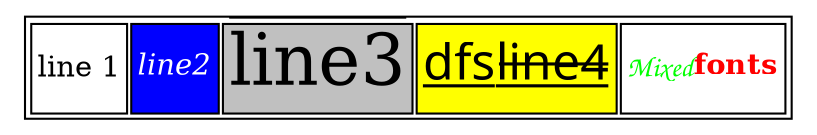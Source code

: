 digraph structs {
    node [shape=plaintext];

    struct1 [label=<<TABLE>
			<TR>
        <TD>line 1</TD>
        <TD BGCOLOR="blue"><I><FONT COLOR="white">line2</FONT></I></TD>
        <TD BGCOLOR="gray"><FONT POINT-SIZE="34.0"><O>line3</O></FONT></TD>
        <TD BGCOLOR="yellow"><FONT POINT-SIZE="24.0" FACE="ambrosia"><U>dfs<S>line4</S></U></FONT></TD>
        <TD>
          <TABLE CELLPADDING="0" BORDER="0" CELLSPACING="0">
						<TR>
							<TD><FONT COLOR="green" FACE="Cursive">Mixed</FONT></TD>
							<TD><FONT COLOR="red"><B>fonts</B></FONT></TD>
						</TR>
          </TABLE>
        </TD>
      </TR>
    </TABLE>>];
}